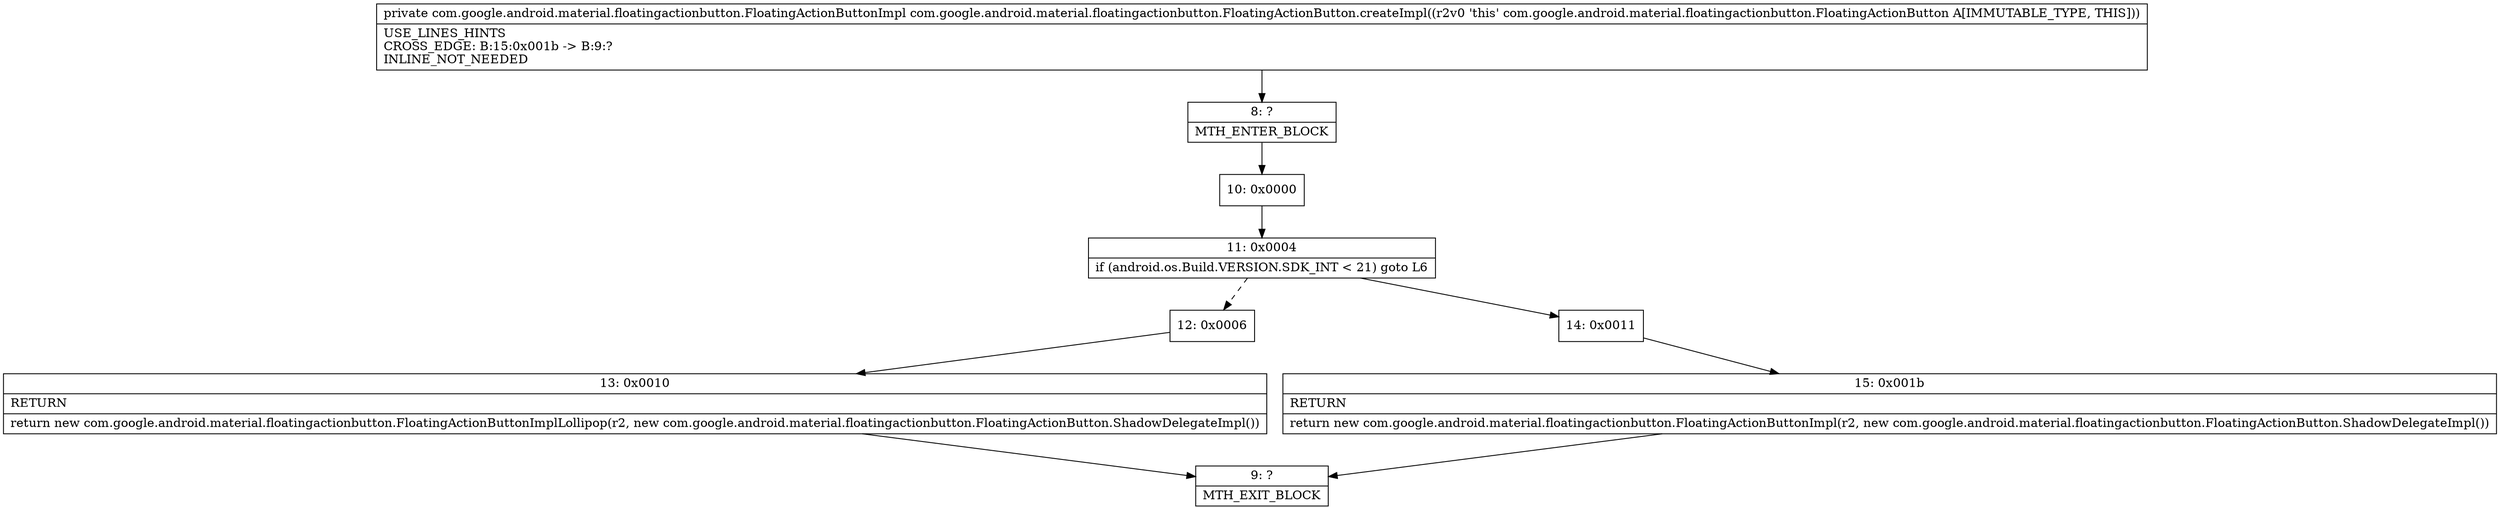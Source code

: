 digraph "CFG forcom.google.android.material.floatingactionbutton.FloatingActionButton.createImpl()Lcom\/google\/android\/material\/floatingactionbutton\/FloatingActionButtonImpl;" {
Node_8 [shape=record,label="{8\:\ ?|MTH_ENTER_BLOCK\l}"];
Node_10 [shape=record,label="{10\:\ 0x0000}"];
Node_11 [shape=record,label="{11\:\ 0x0004|if (android.os.Build.VERSION.SDK_INT \< 21) goto L6\l}"];
Node_12 [shape=record,label="{12\:\ 0x0006}"];
Node_13 [shape=record,label="{13\:\ 0x0010|RETURN\l|return new com.google.android.material.floatingactionbutton.FloatingActionButtonImplLollipop(r2, new com.google.android.material.floatingactionbutton.FloatingActionButton.ShadowDelegateImpl())\l}"];
Node_9 [shape=record,label="{9\:\ ?|MTH_EXIT_BLOCK\l}"];
Node_14 [shape=record,label="{14\:\ 0x0011}"];
Node_15 [shape=record,label="{15\:\ 0x001b|RETURN\l|return new com.google.android.material.floatingactionbutton.FloatingActionButtonImpl(r2, new com.google.android.material.floatingactionbutton.FloatingActionButton.ShadowDelegateImpl())\l}"];
MethodNode[shape=record,label="{private com.google.android.material.floatingactionbutton.FloatingActionButtonImpl com.google.android.material.floatingactionbutton.FloatingActionButton.createImpl((r2v0 'this' com.google.android.material.floatingactionbutton.FloatingActionButton A[IMMUTABLE_TYPE, THIS]))  | USE_LINES_HINTS\lCROSS_EDGE: B:15:0x001b \-\> B:9:?\lINLINE_NOT_NEEDED\l}"];
MethodNode -> Node_8;Node_8 -> Node_10;
Node_10 -> Node_11;
Node_11 -> Node_12[style=dashed];
Node_11 -> Node_14;
Node_12 -> Node_13;
Node_13 -> Node_9;
Node_14 -> Node_15;
Node_15 -> Node_9;
}


